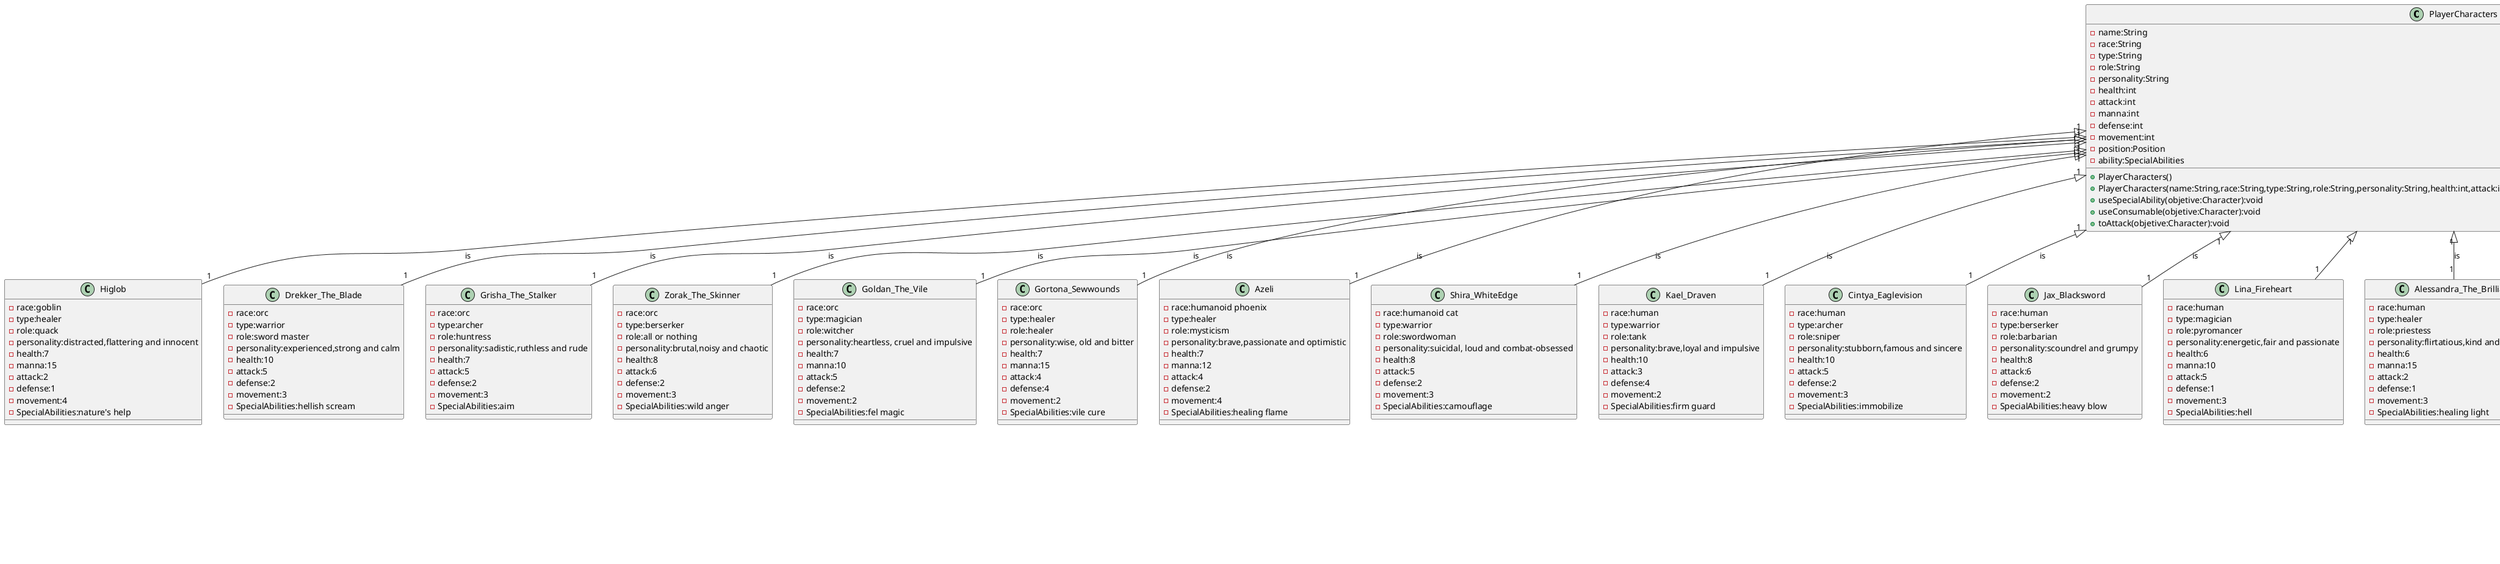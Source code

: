 @startuml

PlayerCharacters "1"<|--"1" Kael_Draven:is
PlayerCharacters "1"<|--"1" Cintya_Eaglevision:is
PlayerCharacters "1"<|--"1" Jax_Blacksword:is
PlayerCharacters "1"<|--"1" Lina_Fireheart
PlayerCharacters "1"<|--"1" Alessandra_The_Brilliant:is
PlayerCharacters "1"<|--"1" Sirael_thes:is
PlayerCharacters "1"<|--"1" Lyrasa_Velith:is
PlayerCharacters "1"<|--"1" Xaviru_Palast:is
PlayerCharacters "1"<|--"1" Heloro_Maeg:is
PlayerCharacters "1"<|--"1" Lyffa_Shartis:is
PlayerCharacters "1"<|--"1" Hobgrou:is
PlayerCharacters "1"<|--"1" Groshta:is
PlayerCharacters "1"<|--"1" Globius:is
PlayerCharacters "1"<|--"1" Hobag:is
PlayerCharacters "1"<|--"1" Higlob:is
PlayerCharacters "1"<|--"1" Drekker_The_Blade:is
PlayerCharacters "1"<|--"1" Grisha_The_Stalker:is
PlayerCharacters "1"<|--"1" Zorak_The_Skinner:is
PlayerCharacters "1"<|--"1" Goldan_The_Vile:is
PlayerCharacters "1"<|--"1" Gortona_Sewwounds:is
PlayerCharacters "1"<|--"1" Azeli:is
PlayerCharacters "1"<|--"1" Shira_WhiteEdge:is

class PlayerCharacters{
-name:String
-race:String
-type:String
-role:String
-personality:String
-health:int
-attack:int
-manna:int
-defense:int
-movement:int
-position:Position
-ability:SpecialAbilities
+PlayerCharacters()
+PlayerCharacters(name:String,race:String,type:String,role:String,personality:String,health:int,attack:int,manna:int,defense:int,movement:int,position:Position,ability:SpecialAbilities)
+useSpecialAbility(objetive:Character):void
+useConsumable(objetive:Character):void
+toAttack(objetive:Character):void
}

class Kael_Draven{
-race:human
-type:warrior
-role:tank
-personality:brave,loyal and impulsive
-health:10
-attack:3
-defense:4
-movement:2
-SpecialAbilities:firm guard
}
class Cintya_Eaglevision{
-race:human
-type:archer
-role:sniper
-personality:stubborn,famous and sincere
-health:10
-attack:5
-defense:2
-movement:3
-SpecialAbilities:immobilize
}
class Jax_Blacksword{
-race:human
-type:berserker
-role:barbarian
-personality:scoundrel and grumpy
-health:8
-attack:6
-defense:2
-movement:2
-SpecialAbilities:heavy blow
}
class Lina_Fireheart{
-race:human
-type:magician
-role:pyromancer
-personality:energetic,fair and passionate
-health:6
-manna:10
-attack:5
-defense:1
-movement:3
-SpecialAbilities:hell
}
class Alessandra_The_Brilliant{
-race:human
-type:healer
-role:priestess
-personality:flirtatious,kind and outgoing
-health:6
-manna:15
-attack:2
-defense:1
-movement:3
-SpecialAbilities:healing light
}
class Sirael_thes{
-race:elf
-type:warrior
-role:swordman
-personality:serious,honorable and tireless
-health:10
-attack:5
-defense:3
-movement:4
-SpecialAbilities:incapacitating edge
}
class Lyrasa_Velith{
-race:elf
-type:archer
-role:skirmish
-personality:silent, precise and distrustful
-health:6
-attack:5
-defense:2
-movement:3
-SpecialAbilities:accurate shot
}
class Xaviru_Palast{
-race:elf
-type:berserker
-role:containment
-personality:resentful, serious and of few words
-health:8
-attack:6
-defense:2
-movement:3
-SpecialAbilities:magic extension
}
class Heloro_Maeg{
-race:elf
-type:magician
-role:hydromagus
-personality:wise, concerned and fair
-health:7
-manna:10
-attack:5
-defense:2
-movement:4
-SpecialAbilities:polar aura
}
class Lyffa_Shartis{
-race:elf
-type:healer
-role:apprentice
-personality:princess,perverted and sadistic
-health:6
-manna:12
-attack:5
-defense:1
-movement:3
-SpecialAbilities:healing breeze
}
class Hobgrou{
-race:goblin
-type:warrior
-role:spearman
-personality:brave, tenacious and reserved
-health:8
-attack:3
-defense:2
-movement:3
-SpecialAbilities:sharp tip
}
class Groshta{
-race:goblin
-type:archer
-role:trapper
-personality:scoundrel,cunning and gluttonous
-health:7
-attack:4
-defense:1
-movement:4
-SpecialAbilities:grid
}
class Globius{
-race:goblin
-type:berserker
-role:shadow
-personality:prince,rude and irascible
-health:7
-attack:5
-defense:1
-movement:3
-SpecialAbilities:melted into the shadows
}
class Hobag{
-race:goblin
-type:magician
-role:drainer
-personality:jealous,brave and unfriendly
-health:7
-manna:8
-attack:3
-defense:0
-movement:3
SpecialAbilities:draining magic
}
class Higlob{
-race:goblin
-type:healer
-role:quack
-personality:distracted,flattering and innocent
-health:7
-manna:15
-attack:2
-defense:1
-movement:4
-SpecialAbilities:nature's help
}
class Drekker_The_Blade{
-race:orc
-type:warrior
-role:sword master
-personality:experienced,strong and calm
-health:10
-attack:5
-defense:2
-movement:3
-SpecialAbilities:hellish scream
}
class Grisha_The_Stalker{
-race:orc
-type:archer
-role:huntress
-personality:sadistic,ruthless and rude
-health:7
-attack:5
-defense:2
-movement:3
-SpecialAbilities:aim
}
class Zorak_The_Skinner{
-race:orc
-type:berserker
-role:all or nothing
-personality:brutal,noisy and chaotic
-health:8
-attack:6
-defense:2
-movement:3
-SpecialAbilities:wild anger
}
class Goldan_The_Vile{
-race:orc
-type:magician
-role:witcher
-personality:heartless, cruel and impulsive
-health:7
-manna:10
-attack:5
-defense:2
-movement:2
-SpecialAbilities:fel magic
}
class Gortona_Sewwounds{
-race:orc
-type:healer
-role:healer
-personality:wise, old and bitter
-health:7
-manna:15
-attack:4
-defense:4
-movement:2
-SpecialAbilities:vile cure
}
class Azeli{
-race:humanoid phoenix
-type:healer
-role:mysticism
-personality:brave,passionate and optimistic
-health:7
-manna:12
-attack:4
-defense:2
-movement:4
-SpecialAbilities:healing flame
}
class Shira_WhiteEdge{
-race:humanoid cat
-type:warrior
-role:swordwoman
-personality:suicidal, loud and combat-obsessed
-health:8
-attack:5
-defense:2
-movement:3
-SpecialAbilities:camouflage
}

EnemiesCharacters "1"<|--"*" spectral_wolf:is
EnemiesCharacters "1"<|--"*" stone_guardian:is
EnemiesCharacters "1"<|--"*" void_howler:is
EnemiesCharacters "1"<|--"1" Kilian_Gladus:is
EnemiesCharacters "1"<|--"1" Legionary:is
EnemiesCharacters "1"<|--"1" Kasano_Gladus:is
EnemiesCharacters "1"<|--"1" Aderit_Chantris:is
EnemiesCharacters "1"<|--"1" Elven_Sword:is
EnemiesCharacters "1"<|--"1" Tiran_Morgoth:is



class EnemiesCharacters{
-name:String
-race:String
-type:String
-role:String
-personality:String
-health:int
-attack:int
-manna:int
-defense:int
-movement:int
-Position:position
-SpecialAbilities: ability
+EnemiesCharacters()
+EnemiesCharacters(name:String,race:String,type:String,role:String,personality:String,health:int,attack:int,manna:int,defense:int,movement:int,position:Position,ability:SpecialAbilities)
+useSpecialAbility(objective:Character):void
+useConsumable(objective:Characters):void
+toAttack(objective:Character):void
}

class spectral_wolf{
-race:ghost beast
-health:5
-attack:3
-movement:4
-SpecialAbilities:ethereal bite
}
class stone_guardian{
-race:golem
-health:15
-attack:5
-movement:0
-SpecialAbilities:mace blow
}
class void_howler{
-race:pulpoid
-health:8
-attack:4
-movement:3
-SpecialAbilities:energy beam
}
class Kilian_Gladus{
-race:human
-type:warrior
-role:swordman
-personality:brave, serious and strategic
-health:10
-attack:5
-defense:3
-movement:3
-SpecialAbilities:phalanx leader
}
class Legionary{
-race:human
-type:warrior
-role:tank
-personality:quiet and observant
-health:10
-attack:5
-defense:4
-movement:2
}
class Kasano_Gladus{
-race:human
-type:magician
-role:demon summoner
-personality:strategic,serious and insensitive
-health:10
-manna:10
-attack:5
-defense:2
-movement:2
-SpecialAbilities:barrier infusion
}
class Aderit_Chantris{
-race:elf
-type:archer
-role: arcane archer
-personality:cruel and stubborn
-health:8
-manna:10
-attack:4
-defense:2
-movement:3
-SpecialAbilities:healing arrow
}
class Elven_Sword{
-race:elf
-type:berserker
-role: assassin
-personality:ruthless and bloody
-health:8
-attack:4
-defense:3
-movement:4
-SpecialAbilities:double hit
}
class Tiran_Morgoth{
-race:possessed
-type:magician
-role:witcher
-personality:charismatic and sadistic
-health:10
-manna:12
-attack:5
-defense:3
-movement:3
-SpecialAbilities:hellish breath
}

Consumables "1"<|--"*"shard_of_Aether:is
Consumables "1"<|--"*"vitality_potion:is
Consumables "1"<|--"*"tournament_chest:is

class Consumables{
-name:String
-effect:Effect
-duration:TurnManager
-fountain:EnemysCharacters
+Consumables()
+Consumables(name:String,effect:Effect,duration:TurnManager)
+applyConsumables(consumable:Consumables):void
}
class shard_of_Aether{
-effect:attack+2
-fountain:stone_guardian,void_howler
}
class vitality_potion{
-effect:health+5
-fountain:spectral_wolf
}
class tournament_chest{
-effect:random(new weapon,new ability)
-fountain:probability(enemies or dangers)
}

Land "1" <|-- "*" fountain:is
Land "1" <|-- "*" forest:is
Land "1" <|-- "*" river:is
Land "1" <|-- "*" ruins:is

class Land{
-name:String
-position:Position
-effect:Effect
+Land()
+applyEffect(effect:Effect)
}
class forest{
-position:random
-effect:attack+5
}
class river{
-position:random
-effect:no move
}
class montains{
-position:random
-effect: defense+3
}
class ruins{
-position:random
-effect: manna+4
}

dangers "1" <|-- "*" ether_storm:is
dangers "1" <|-- "*" shadow_pit:is

class dangers {
-name:String
-position:Position
-effect:Effect
-range:Position
-movement:int
-duration:TurnManager
+dangers()
+applyDangersEffect(objective:Character)):void
}
class ether_storm{
-position:random
-range: 3 squares
-effect:health-2
-duration:3 turns
-movement:1 square/turn
}
class shadow_pit{
-position:random
-range:1 square
-effect:health-3,no move
-duration:1 turn
-movement:N/A
}

PlayerCharacters "1..*" *-- "1..*" dangers:damages
PlayerCharacters "1..*" *-- "1..*" Land:upon
PlayerCharacters "1..*" *-- "*" Consumables:use up
EnemiesCharacters "1.*" *-- "1..*" dangers:damages
EnemiesCharacters "1..*" *-- "1..*" Land:upon
EnemiesCharacters "1..*" *-- "1" Consumables:grants
@enduml